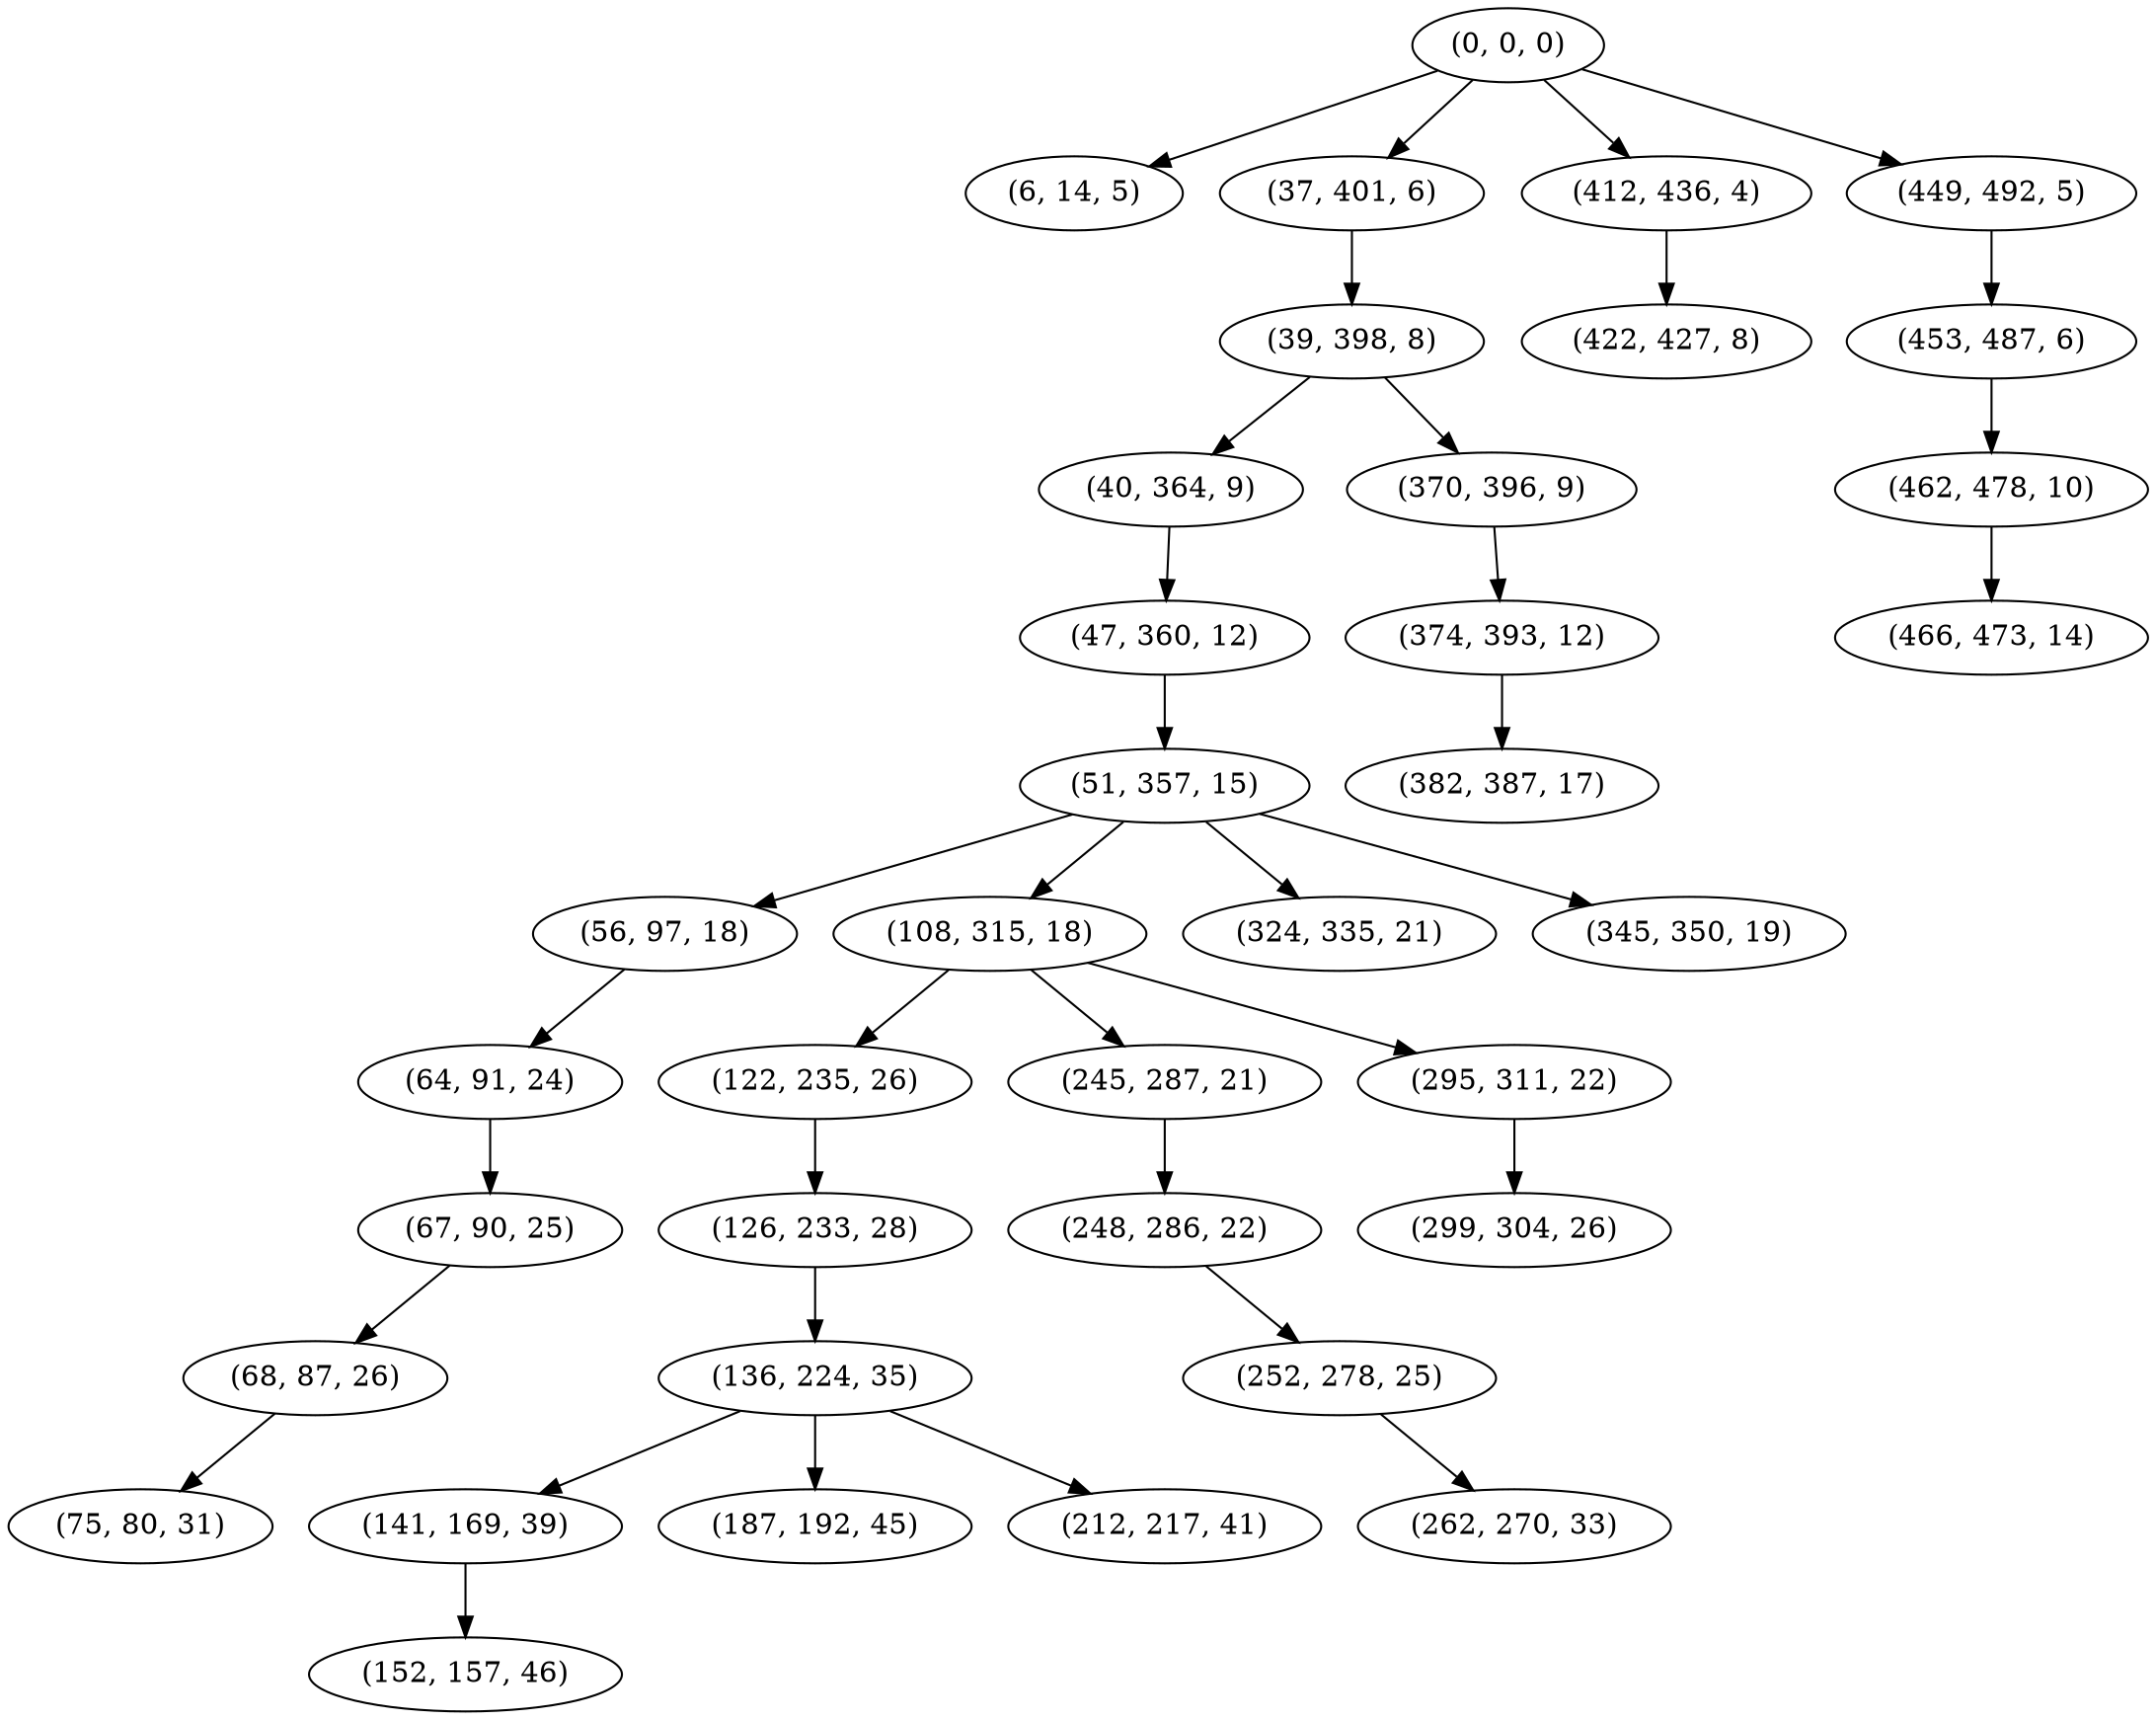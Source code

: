 digraph tree {
    "(0, 0, 0)";
    "(6, 14, 5)";
    "(37, 401, 6)";
    "(39, 398, 8)";
    "(40, 364, 9)";
    "(47, 360, 12)";
    "(51, 357, 15)";
    "(56, 97, 18)";
    "(64, 91, 24)";
    "(67, 90, 25)";
    "(68, 87, 26)";
    "(75, 80, 31)";
    "(108, 315, 18)";
    "(122, 235, 26)";
    "(126, 233, 28)";
    "(136, 224, 35)";
    "(141, 169, 39)";
    "(152, 157, 46)";
    "(187, 192, 45)";
    "(212, 217, 41)";
    "(245, 287, 21)";
    "(248, 286, 22)";
    "(252, 278, 25)";
    "(262, 270, 33)";
    "(295, 311, 22)";
    "(299, 304, 26)";
    "(324, 335, 21)";
    "(345, 350, 19)";
    "(370, 396, 9)";
    "(374, 393, 12)";
    "(382, 387, 17)";
    "(412, 436, 4)";
    "(422, 427, 8)";
    "(449, 492, 5)";
    "(453, 487, 6)";
    "(462, 478, 10)";
    "(466, 473, 14)";
    "(0, 0, 0)" -> "(6, 14, 5)";
    "(0, 0, 0)" -> "(37, 401, 6)";
    "(0, 0, 0)" -> "(412, 436, 4)";
    "(0, 0, 0)" -> "(449, 492, 5)";
    "(37, 401, 6)" -> "(39, 398, 8)";
    "(39, 398, 8)" -> "(40, 364, 9)";
    "(39, 398, 8)" -> "(370, 396, 9)";
    "(40, 364, 9)" -> "(47, 360, 12)";
    "(47, 360, 12)" -> "(51, 357, 15)";
    "(51, 357, 15)" -> "(56, 97, 18)";
    "(51, 357, 15)" -> "(108, 315, 18)";
    "(51, 357, 15)" -> "(324, 335, 21)";
    "(51, 357, 15)" -> "(345, 350, 19)";
    "(56, 97, 18)" -> "(64, 91, 24)";
    "(64, 91, 24)" -> "(67, 90, 25)";
    "(67, 90, 25)" -> "(68, 87, 26)";
    "(68, 87, 26)" -> "(75, 80, 31)";
    "(108, 315, 18)" -> "(122, 235, 26)";
    "(108, 315, 18)" -> "(245, 287, 21)";
    "(108, 315, 18)" -> "(295, 311, 22)";
    "(122, 235, 26)" -> "(126, 233, 28)";
    "(126, 233, 28)" -> "(136, 224, 35)";
    "(136, 224, 35)" -> "(141, 169, 39)";
    "(136, 224, 35)" -> "(187, 192, 45)";
    "(136, 224, 35)" -> "(212, 217, 41)";
    "(141, 169, 39)" -> "(152, 157, 46)";
    "(245, 287, 21)" -> "(248, 286, 22)";
    "(248, 286, 22)" -> "(252, 278, 25)";
    "(252, 278, 25)" -> "(262, 270, 33)";
    "(295, 311, 22)" -> "(299, 304, 26)";
    "(370, 396, 9)" -> "(374, 393, 12)";
    "(374, 393, 12)" -> "(382, 387, 17)";
    "(412, 436, 4)" -> "(422, 427, 8)";
    "(449, 492, 5)" -> "(453, 487, 6)";
    "(453, 487, 6)" -> "(462, 478, 10)";
    "(462, 478, 10)" -> "(466, 473, 14)";
}
